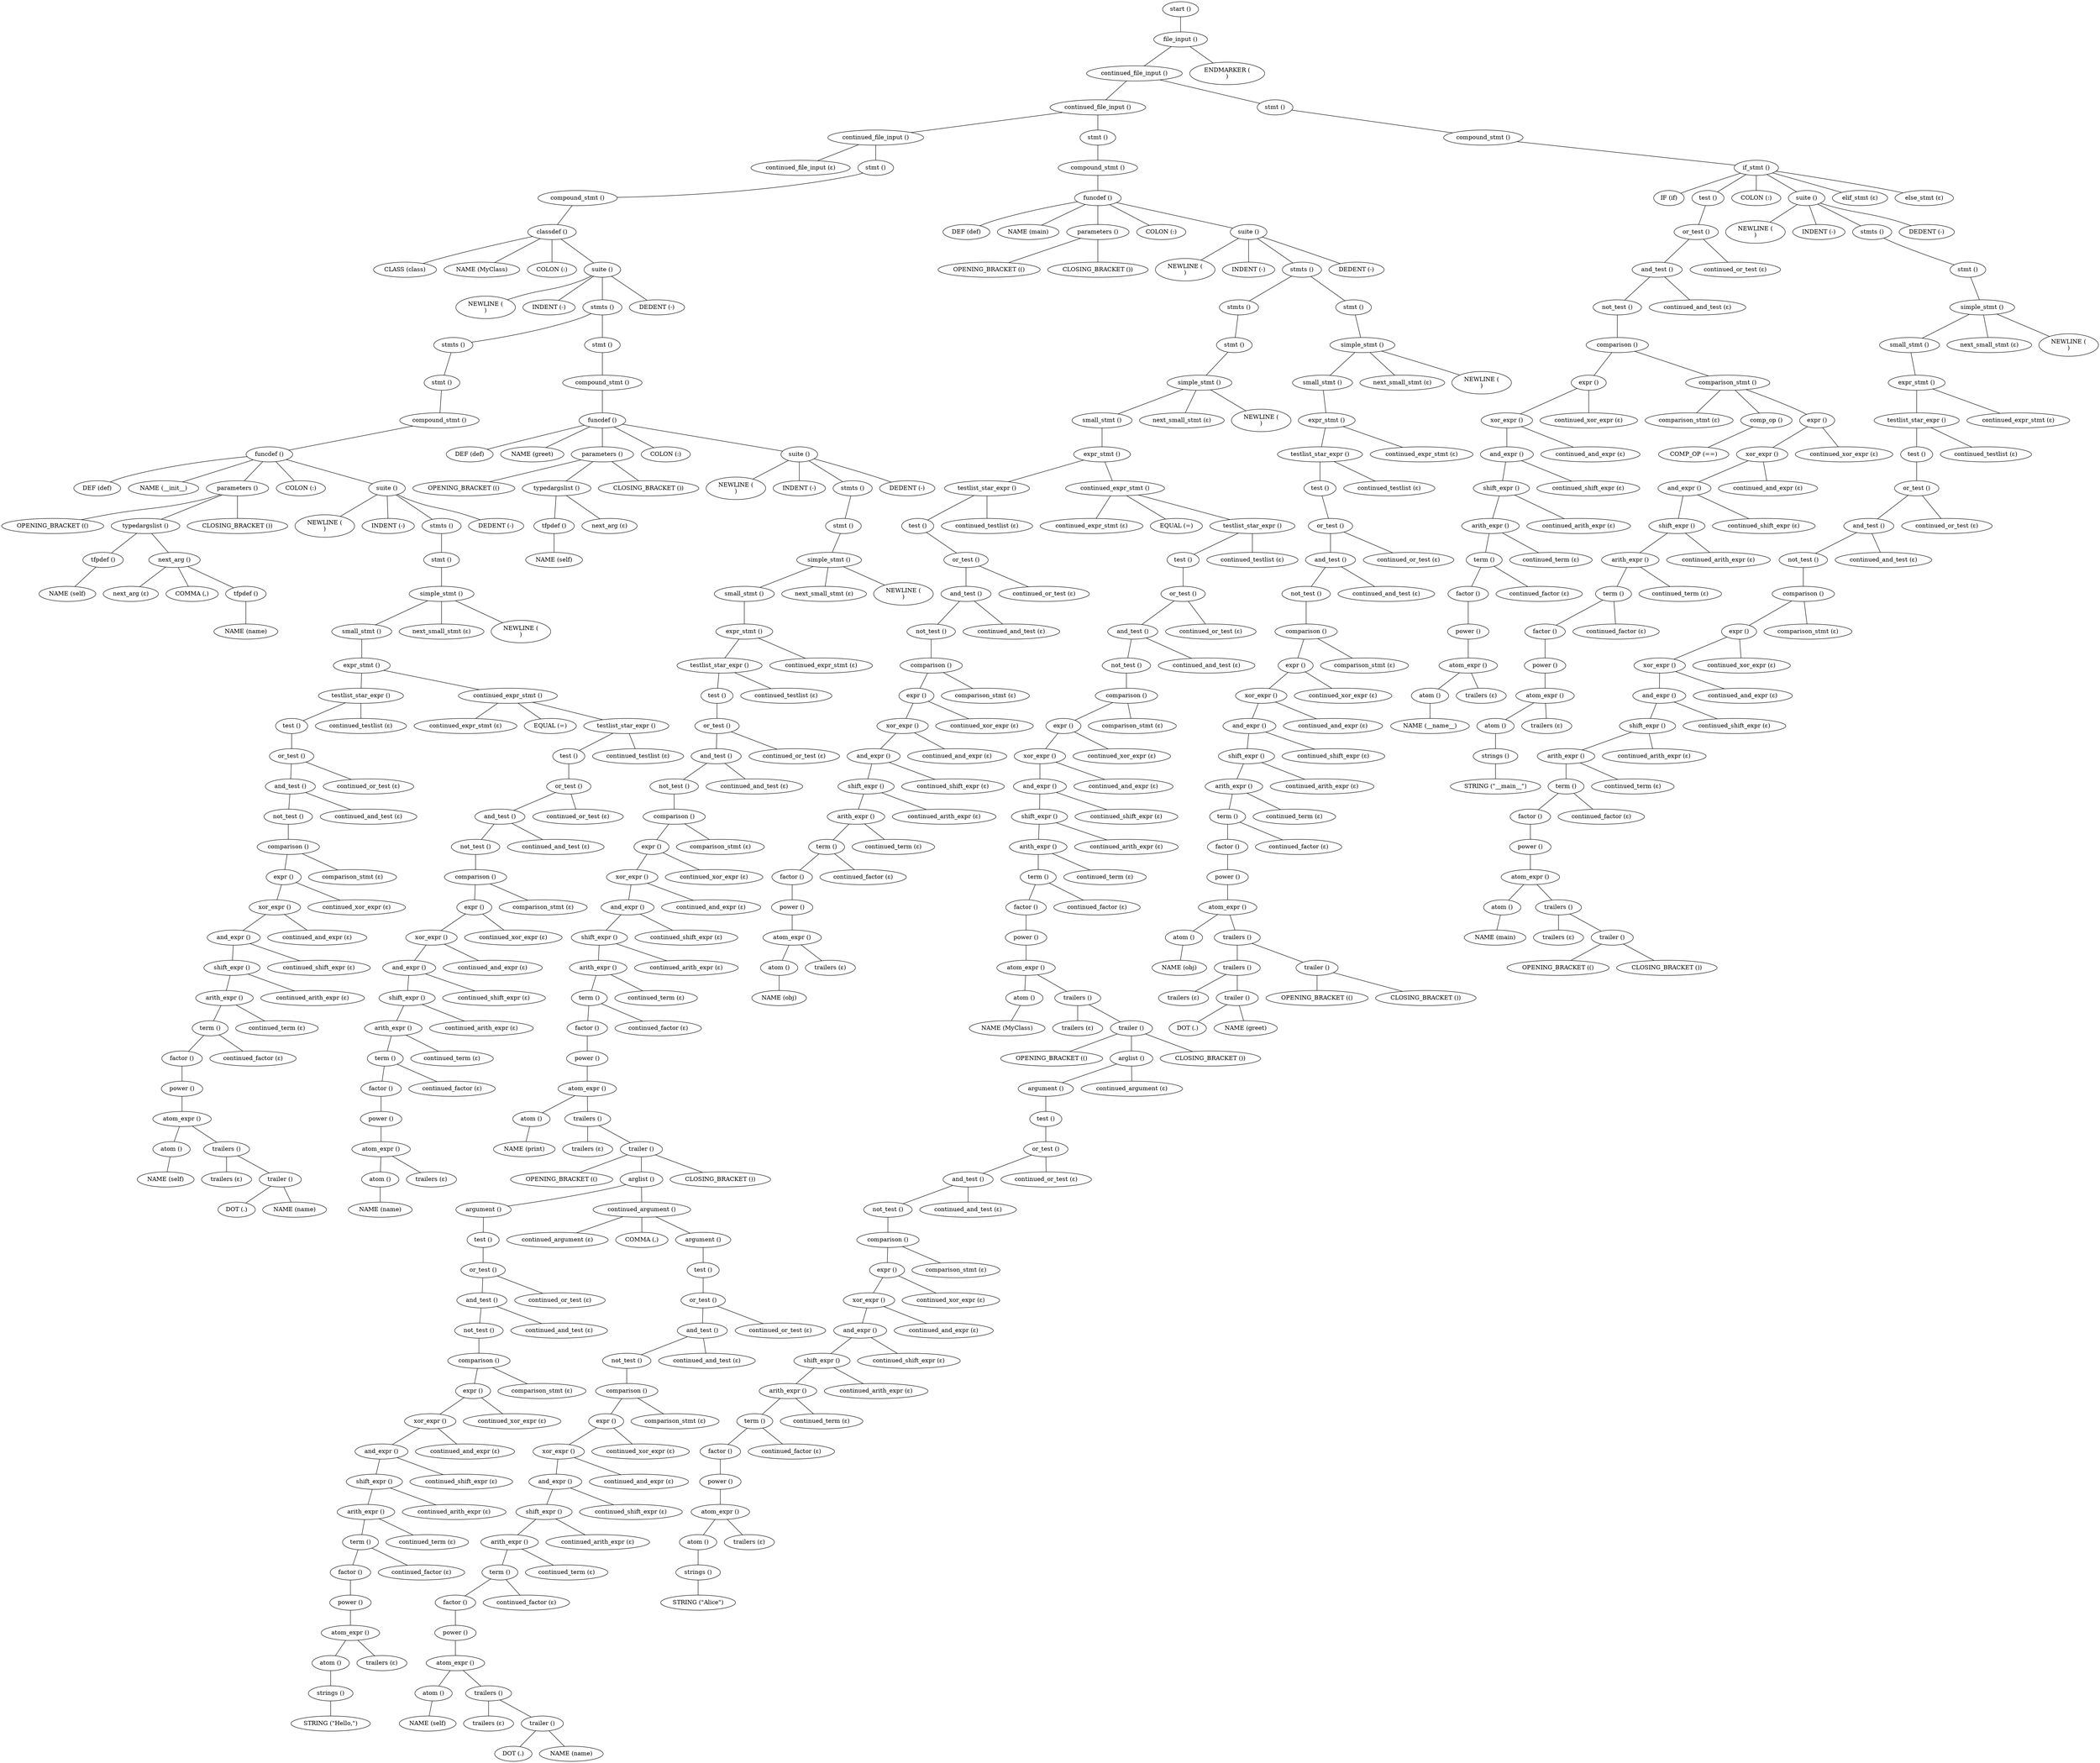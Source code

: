 Graph {
node1 [label="start ()"];
node2 [label="file_input ()"];
node3 [label="continued_file_input ()"];
node4 [label="continued_file_input ()"];
node5 [label="continued_file_input ()"];
node6 [label="continued_file_input (ε)"];
node7 [label="stmt ()"];
node8 [label="compound_stmt ()"];
node9 [label="classdef ()"];
node10 [label="CLASS (class)"];
node11 [label="NAME (MyClass)"];
node12 [label="COLON (:)"];
node13 [label="suite ()"];
node14 [label="NEWLINE (
)"];
node15 [label="INDENT (-)"];
node16 [label="stmts ()"];
node17 [label="stmts ()"];
node18 [label="stmt ()"];
node19 [label="compound_stmt ()"];
node20 [label="funcdef ()"];
node21 [label="DEF (def)"];
node22 [label="NAME (__init__)"];
node23 [label="parameters ()"];
node24 [label="OPENING_BRACKET (()"];
node25 [label="typedargslist ()"];
node26 [label="tfpdef ()"];
node27 [label="NAME (self)"];
node28 [label="next_arg ()"];
node29 [label="next_arg (ε)"];
node30 [label="COMMA (,)"];
node31 [label="tfpdef ()"];
node32 [label="NAME (name)"];
node33 [label="CLOSING_BRACKET ())"];
node34 [label="COLON (:)"];
node35 [label="suite ()"];
node36 [label="NEWLINE (
)"];
node37 [label="INDENT (-)"];
node38 [label="stmts ()"];
node39 [label="stmt ()"];
node40 [label="simple_stmt ()"];
node41 [label="small_stmt ()"];
node42 [label="expr_stmt ()"];
node43 [label="testlist_star_expr ()"];
node44 [label="test ()"];
node45 [label="or_test ()"];
node46 [label="and_test ()"];
node47 [label="not_test ()"];
node48 [label="comparison ()"];
node49 [label="expr ()"];
node50 [label="xor_expr ()"];
node51 [label="and_expr ()"];
node52 [label="shift_expr ()"];
node53 [label="arith_expr ()"];
node54 [label="term ()"];
node55 [label="factor ()"];
node56 [label="power ()"];
node57 [label="atom_expr ()"];
node58 [label="atom ()"];
node59 [label="NAME (self)"];
node60 [label="trailers ()"];
node61 [label="trailers (ε)"];
node62 [label="trailer ()"];
node63 [label="DOT (.)"];
node64 [label="NAME (name)"];
node65 [label="continued_factor (ε)"];
node66 [label="continued_term (ε)"];
node67 [label="continued_arith_expr (ε)"];
node68 [label="continued_shift_expr (ε)"];
node69 [label="continued_and_expr (ε)"];
node70 [label="continued_xor_expr (ε)"];
node71 [label="comparison_stmt (ε)"];
node72 [label="continued_and_test (ε)"];
node73 [label="continued_or_test (ε)"];
node74 [label="continued_testlist (ε)"];
node75 [label="continued_expr_stmt ()"];
node76 [label="continued_expr_stmt (ε)"];
node77 [label="EQUAL (=)"];
node78 [label="testlist_star_expr ()"];
node79 [label="test ()"];
node80 [label="or_test ()"];
node81 [label="and_test ()"];
node82 [label="not_test ()"];
node83 [label="comparison ()"];
node84 [label="expr ()"];
node85 [label="xor_expr ()"];
node86 [label="and_expr ()"];
node87 [label="shift_expr ()"];
node88 [label="arith_expr ()"];
node89 [label="term ()"];
node90 [label="factor ()"];
node91 [label="power ()"];
node92 [label="atom_expr ()"];
node93 [label="atom ()"];
node94 [label="NAME (name)"];
node95 [label="trailers (ε)"];
node96 [label="continued_factor (ε)"];
node97 [label="continued_term (ε)"];
node98 [label="continued_arith_expr (ε)"];
node99 [label="continued_shift_expr (ε)"];
node100 [label="continued_and_expr (ε)"];
node101 [label="continued_xor_expr (ε)"];
node102 [label="comparison_stmt (ε)"];
node103 [label="continued_and_test (ε)"];
node104 [label="continued_or_test (ε)"];
node105 [label="continued_testlist (ε)"];
node106 [label="next_small_stmt (ε)"];
node107 [label="NEWLINE (
)"];
node108 [label="DEDENT (-)"];
node109 [label="stmt ()"];
node110 [label="compound_stmt ()"];
node111 [label="funcdef ()"];
node112 [label="DEF (def)"];
node113 [label="NAME (greet)"];
node114 [label="parameters ()"];
node115 [label="OPENING_BRACKET (()"];
node116 [label="typedargslist ()"];
node117 [label="tfpdef ()"];
node118 [label="NAME (self)"];
node119 [label="next_arg (ε)"];
node120 [label="CLOSING_BRACKET ())"];
node121 [label="COLON (:)"];
node122 [label="suite ()"];
node123 [label="NEWLINE (
)"];
node124 [label="INDENT (-)"];
node125 [label="stmts ()"];
node126 [label="stmt ()"];
node127 [label="simple_stmt ()"];
node128 [label="small_stmt ()"];
node129 [label="expr_stmt ()"];
node130 [label="testlist_star_expr ()"];
node131 [label="test ()"];
node132 [label="or_test ()"];
node133 [label="and_test ()"];
node134 [label="not_test ()"];
node135 [label="comparison ()"];
node136 [label="expr ()"];
node137 [label="xor_expr ()"];
node138 [label="and_expr ()"];
node139 [label="shift_expr ()"];
node140 [label="arith_expr ()"];
node141 [label="term ()"];
node142 [label="factor ()"];
node143 [label="power ()"];
node144 [label="atom_expr ()"];
node145 [label="atom ()"];
node146 [label="NAME (print)"];
node147 [label="trailers ()"];
node148 [label="trailers (ε)"];
node149 [label="trailer ()"];
node150 [label="OPENING_BRACKET (()"];
node151 [label="arglist ()"];
node152 [label="argument ()"];
node153 [label="test ()"];
node154 [label="or_test ()"];
node155 [label="and_test ()"];
node156 [label="not_test ()"];
node157 [label="comparison ()"];
node158 [label="expr ()"];
node159 [label="xor_expr ()"];
node160 [label="and_expr ()"];
node161 [label="shift_expr ()"];
node162 [label="arith_expr ()"];
node163 [label="term ()"];
node164 [label="factor ()"];
node165 [label="power ()"];
node166 [label="atom_expr ()"];
node167 [label="atom ()"];
node168 [label="strings ()"];
node169 [label="STRING (&quot;Hello,&quot;)"];
node170 [label="trailers (ε)"];
node171 [label="continued_factor (ε)"];
node172 [label="continued_term (ε)"];
node173 [label="continued_arith_expr (ε)"];
node174 [label="continued_shift_expr (ε)"];
node175 [label="continued_and_expr (ε)"];
node176 [label="continued_xor_expr (ε)"];
node177 [label="comparison_stmt (ε)"];
node178 [label="continued_and_test (ε)"];
node179 [label="continued_or_test (ε)"];
node180 [label="continued_argument ()"];
node181 [label="continued_argument (ε)"];
node182 [label="COMMA (,)"];
node183 [label="argument ()"];
node184 [label="test ()"];
node185 [label="or_test ()"];
node186 [label="and_test ()"];
node187 [label="not_test ()"];
node188 [label="comparison ()"];
node189 [label="expr ()"];
node190 [label="xor_expr ()"];
node191 [label="and_expr ()"];
node192 [label="shift_expr ()"];
node193 [label="arith_expr ()"];
node194 [label="term ()"];
node195 [label="factor ()"];
node196 [label="power ()"];
node197 [label="atom_expr ()"];
node198 [label="atom ()"];
node199 [label="NAME (self)"];
node200 [label="trailers ()"];
node201 [label="trailers (ε)"];
node202 [label="trailer ()"];
node203 [label="DOT (.)"];
node204 [label="NAME (name)"];
node205 [label="continued_factor (ε)"];
node206 [label="continued_term (ε)"];
node207 [label="continued_arith_expr (ε)"];
node208 [label="continued_shift_expr (ε)"];
node209 [label="continued_and_expr (ε)"];
node210 [label="continued_xor_expr (ε)"];
node211 [label="comparison_stmt (ε)"];
node212 [label="continued_and_test (ε)"];
node213 [label="continued_or_test (ε)"];
node214 [label="CLOSING_BRACKET ())"];
node215 [label="continued_factor (ε)"];
node216 [label="continued_term (ε)"];
node217 [label="continued_arith_expr (ε)"];
node218 [label="continued_shift_expr (ε)"];
node219 [label="continued_and_expr (ε)"];
node220 [label="continued_xor_expr (ε)"];
node221 [label="comparison_stmt (ε)"];
node222 [label="continued_and_test (ε)"];
node223 [label="continued_or_test (ε)"];
node224 [label="continued_testlist (ε)"];
node225 [label="continued_expr_stmt (ε)"];
node226 [label="next_small_stmt (ε)"];
node227 [label="NEWLINE (
)"];
node228 [label="DEDENT (-)"];
node229 [label="DEDENT (-)"];
node230 [label="stmt ()"];
node231 [label="compound_stmt ()"];
node232 [label="funcdef ()"];
node233 [label="DEF (def)"];
node234 [label="NAME (main)"];
node235 [label="parameters ()"];
node236 [label="OPENING_BRACKET (()"];
node237 [label="CLOSING_BRACKET ())"];
node238 [label="COLON (:)"];
node239 [label="suite ()"];
node240 [label="NEWLINE (
)"];
node241 [label="INDENT (-)"];
node242 [label="stmts ()"];
node243 [label="stmts ()"];
node244 [label="stmt ()"];
node245 [label="simple_stmt ()"];
node246 [label="small_stmt ()"];
node247 [label="expr_stmt ()"];
node248 [label="testlist_star_expr ()"];
node249 [label="test ()"];
node250 [label="or_test ()"];
node251 [label="and_test ()"];
node252 [label="not_test ()"];
node253 [label="comparison ()"];
node254 [label="expr ()"];
node255 [label="xor_expr ()"];
node256 [label="and_expr ()"];
node257 [label="shift_expr ()"];
node258 [label="arith_expr ()"];
node259 [label="term ()"];
node260 [label="factor ()"];
node261 [label="power ()"];
node262 [label="atom_expr ()"];
node263 [label="atom ()"];
node264 [label="NAME (obj)"];
node265 [label="trailers (ε)"];
node266 [label="continued_factor (ε)"];
node267 [label="continued_term (ε)"];
node268 [label="continued_arith_expr (ε)"];
node269 [label="continued_shift_expr (ε)"];
node270 [label="continued_and_expr (ε)"];
node271 [label="continued_xor_expr (ε)"];
node272 [label="comparison_stmt (ε)"];
node273 [label="continued_and_test (ε)"];
node274 [label="continued_or_test (ε)"];
node275 [label="continued_testlist (ε)"];
node276 [label="continued_expr_stmt ()"];
node277 [label="continued_expr_stmt (ε)"];
node278 [label="EQUAL (=)"];
node279 [label="testlist_star_expr ()"];
node280 [label="test ()"];
node281 [label="or_test ()"];
node282 [label="and_test ()"];
node283 [label="not_test ()"];
node284 [label="comparison ()"];
node285 [label="expr ()"];
node286 [label="xor_expr ()"];
node287 [label="and_expr ()"];
node288 [label="shift_expr ()"];
node289 [label="arith_expr ()"];
node290 [label="term ()"];
node291 [label="factor ()"];
node292 [label="power ()"];
node293 [label="atom_expr ()"];
node294 [label="atom ()"];
node295 [label="NAME (MyClass)"];
node296 [label="trailers ()"];
node297 [label="trailers (ε)"];
node298 [label="trailer ()"];
node299 [label="OPENING_BRACKET (()"];
node300 [label="arglist ()"];
node301 [label="argument ()"];
node302 [label="test ()"];
node303 [label="or_test ()"];
node304 [label="and_test ()"];
node305 [label="not_test ()"];
node306 [label="comparison ()"];
node307 [label="expr ()"];
node308 [label="xor_expr ()"];
node309 [label="and_expr ()"];
node310 [label="shift_expr ()"];
node311 [label="arith_expr ()"];
node312 [label="term ()"];
node313 [label="factor ()"];
node314 [label="power ()"];
node315 [label="atom_expr ()"];
node316 [label="atom ()"];
node317 [label="strings ()"];
node318 [label="STRING (&quot;Alice&quot;)"];
node319 [label="trailers (ε)"];
node320 [label="continued_factor (ε)"];
node321 [label="continued_term (ε)"];
node322 [label="continued_arith_expr (ε)"];
node323 [label="continued_shift_expr (ε)"];
node324 [label="continued_and_expr (ε)"];
node325 [label="continued_xor_expr (ε)"];
node326 [label="comparison_stmt (ε)"];
node327 [label="continued_and_test (ε)"];
node328 [label="continued_or_test (ε)"];
node329 [label="continued_argument (ε)"];
node330 [label="CLOSING_BRACKET ())"];
node331 [label="continued_factor (ε)"];
node332 [label="continued_term (ε)"];
node333 [label="continued_arith_expr (ε)"];
node334 [label="continued_shift_expr (ε)"];
node335 [label="continued_and_expr (ε)"];
node336 [label="continued_xor_expr (ε)"];
node337 [label="comparison_stmt (ε)"];
node338 [label="continued_and_test (ε)"];
node339 [label="continued_or_test (ε)"];
node340 [label="continued_testlist (ε)"];
node341 [label="next_small_stmt (ε)"];
node342 [label="NEWLINE (
)"];
node343 [label="stmt ()"];
node344 [label="simple_stmt ()"];
node345 [label="small_stmt ()"];
node346 [label="expr_stmt ()"];
node347 [label="testlist_star_expr ()"];
node348 [label="test ()"];
node349 [label="or_test ()"];
node350 [label="and_test ()"];
node351 [label="not_test ()"];
node352 [label="comparison ()"];
node353 [label="expr ()"];
node354 [label="xor_expr ()"];
node355 [label="and_expr ()"];
node356 [label="shift_expr ()"];
node357 [label="arith_expr ()"];
node358 [label="term ()"];
node359 [label="factor ()"];
node360 [label="power ()"];
node361 [label="atom_expr ()"];
node362 [label="atom ()"];
node363 [label="NAME (obj)"];
node364 [label="trailers ()"];
node365 [label="trailers ()"];
node366 [label="trailers (ε)"];
node367 [label="trailer ()"];
node368 [label="DOT (.)"];
node369 [label="NAME (greet)"];
node370 [label="trailer ()"];
node371 [label="OPENING_BRACKET (()"];
node372 [label="CLOSING_BRACKET ())"];
node373 [label="continued_factor (ε)"];
node374 [label="continued_term (ε)"];
node375 [label="continued_arith_expr (ε)"];
node376 [label="continued_shift_expr (ε)"];
node377 [label="continued_and_expr (ε)"];
node378 [label="continued_xor_expr (ε)"];
node379 [label="comparison_stmt (ε)"];
node380 [label="continued_and_test (ε)"];
node381 [label="continued_or_test (ε)"];
node382 [label="continued_testlist (ε)"];
node383 [label="continued_expr_stmt (ε)"];
node384 [label="next_small_stmt (ε)"];
node385 [label="NEWLINE (
)"];
node386 [label="DEDENT (-)"];
node387 [label="stmt ()"];
node388 [label="compound_stmt ()"];
node389 [label="if_stmt ()"];
node390 [label="IF (if)"];
node391 [label="test ()"];
node392 [label="or_test ()"];
node393 [label="and_test ()"];
node394 [label="not_test ()"];
node395 [label="comparison ()"];
node396 [label="expr ()"];
node397 [label="xor_expr ()"];
node398 [label="and_expr ()"];
node399 [label="shift_expr ()"];
node400 [label="arith_expr ()"];
node401 [label="term ()"];
node402 [label="factor ()"];
node403 [label="power ()"];
node404 [label="atom_expr ()"];
node405 [label="atom ()"];
node406 [label="NAME (__name__)"];
node407 [label="trailers (ε)"];
node408 [label="continued_factor (ε)"];
node409 [label="continued_term (ε)"];
node410 [label="continued_arith_expr (ε)"];
node411 [label="continued_shift_expr (ε)"];
node412 [label="continued_and_expr (ε)"];
node413 [label="continued_xor_expr (ε)"];
node414 [label="comparison_stmt ()"];
node415 [label="comparison_stmt (ε)"];
node416 [label="comp_op ()"];
node417 [label="COMP_OP (==)"];
node418 [label="expr ()"];
node419 [label="xor_expr ()"];
node420 [label="and_expr ()"];
node421 [label="shift_expr ()"];
node422 [label="arith_expr ()"];
node423 [label="term ()"];
node424 [label="factor ()"];
node425 [label="power ()"];
node426 [label="atom_expr ()"];
node427 [label="atom ()"];
node428 [label="strings ()"];
node429 [label="STRING (&quot;__main__&quot;)"];
node430 [label="trailers (ε)"];
node431 [label="continued_factor (ε)"];
node432 [label="continued_term (ε)"];
node433 [label="continued_arith_expr (ε)"];
node434 [label="continued_shift_expr (ε)"];
node435 [label="continued_and_expr (ε)"];
node436 [label="continued_xor_expr (ε)"];
node437 [label="continued_and_test (ε)"];
node438 [label="continued_or_test (ε)"];
node439 [label="COLON (:)"];
node440 [label="suite ()"];
node441 [label="NEWLINE (
)"];
node442 [label="INDENT (-)"];
node443 [label="stmts ()"];
node444 [label="stmt ()"];
node445 [label="simple_stmt ()"];
node446 [label="small_stmt ()"];
node447 [label="expr_stmt ()"];
node448 [label="testlist_star_expr ()"];
node449 [label="test ()"];
node450 [label="or_test ()"];
node451 [label="and_test ()"];
node452 [label="not_test ()"];
node453 [label="comparison ()"];
node454 [label="expr ()"];
node455 [label="xor_expr ()"];
node456 [label="and_expr ()"];
node457 [label="shift_expr ()"];
node458 [label="arith_expr ()"];
node459 [label="term ()"];
node460 [label="factor ()"];
node461 [label="power ()"];
node462 [label="atom_expr ()"];
node463 [label="atom ()"];
node464 [label="NAME (main)"];
node465 [label="trailers ()"];
node466 [label="trailers (ε)"];
node467 [label="trailer ()"];
node468 [label="OPENING_BRACKET (()"];
node469 [label="CLOSING_BRACKET ())"];
node470 [label="continued_factor (ε)"];
node471 [label="continued_term (ε)"];
node472 [label="continued_arith_expr (ε)"];
node473 [label="continued_shift_expr (ε)"];
node474 [label="continued_and_expr (ε)"];
node475 [label="continued_xor_expr (ε)"];
node476 [label="comparison_stmt (ε)"];
node477 [label="continued_and_test (ε)"];
node478 [label="continued_or_test (ε)"];
node479 [label="continued_testlist (ε)"];
node480 [label="continued_expr_stmt (ε)"];
node481 [label="next_small_stmt (ε)"];
node482 [label="NEWLINE (
)"];
node483 [label="DEDENT (-)"];
node484 [label="elif_stmt (ε)"];
node485 [label="else_stmt (ε)"];
node486 [label="ENDMARKER (
)"];

node1 -- node2;
node2 -- node3;
node3 -- node4;
node4 -- node5;
node5 -- node6;
node5 -- node7;
node7 -- node8;
node8 -- node9;
node9 -- node10;
node9 -- node11;
node9 -- node12;
node9 -- node13;
node13 -- node14;
node13 -- node15;
node13 -- node16;
node16 -- node17;
node17 -- node18;
node18 -- node19;
node19 -- node20;
node20 -- node21;
node20 -- node22;
node20 -- node23;
node23 -- node24;
node23 -- node25;
node25 -- node26;
node26 -- node27;
node25 -- node28;
node28 -- node29;
node28 -- node30;
node28 -- node31;
node31 -- node32;
node23 -- node33;
node20 -- node34;
node20 -- node35;
node35 -- node36;
node35 -- node37;
node35 -- node38;
node38 -- node39;
node39 -- node40;
node40 -- node41;
node41 -- node42;
node42 -- node43;
node43 -- node44;
node44 -- node45;
node45 -- node46;
node46 -- node47;
node47 -- node48;
node48 -- node49;
node49 -- node50;
node50 -- node51;
node51 -- node52;
node52 -- node53;
node53 -- node54;
node54 -- node55;
node55 -- node56;
node56 -- node57;
node57 -- node58;
node58 -- node59;
node57 -- node60;
node60 -- node61;
node60 -- node62;
node62 -- node63;
node62 -- node64;
node54 -- node65;
node53 -- node66;
node52 -- node67;
node51 -- node68;
node50 -- node69;
node49 -- node70;
node48 -- node71;
node46 -- node72;
node45 -- node73;
node43 -- node74;
node42 -- node75;
node75 -- node76;
node75 -- node77;
node75 -- node78;
node78 -- node79;
node79 -- node80;
node80 -- node81;
node81 -- node82;
node82 -- node83;
node83 -- node84;
node84 -- node85;
node85 -- node86;
node86 -- node87;
node87 -- node88;
node88 -- node89;
node89 -- node90;
node90 -- node91;
node91 -- node92;
node92 -- node93;
node93 -- node94;
node92 -- node95;
node89 -- node96;
node88 -- node97;
node87 -- node98;
node86 -- node99;
node85 -- node100;
node84 -- node101;
node83 -- node102;
node81 -- node103;
node80 -- node104;
node78 -- node105;
node40 -- node106;
node40 -- node107;
node35 -- node108;
node16 -- node109;
node109 -- node110;
node110 -- node111;
node111 -- node112;
node111 -- node113;
node111 -- node114;
node114 -- node115;
node114 -- node116;
node116 -- node117;
node117 -- node118;
node116 -- node119;
node114 -- node120;
node111 -- node121;
node111 -- node122;
node122 -- node123;
node122 -- node124;
node122 -- node125;
node125 -- node126;
node126 -- node127;
node127 -- node128;
node128 -- node129;
node129 -- node130;
node130 -- node131;
node131 -- node132;
node132 -- node133;
node133 -- node134;
node134 -- node135;
node135 -- node136;
node136 -- node137;
node137 -- node138;
node138 -- node139;
node139 -- node140;
node140 -- node141;
node141 -- node142;
node142 -- node143;
node143 -- node144;
node144 -- node145;
node145 -- node146;
node144 -- node147;
node147 -- node148;
node147 -- node149;
node149 -- node150;
node149 -- node151;
node151 -- node152;
node152 -- node153;
node153 -- node154;
node154 -- node155;
node155 -- node156;
node156 -- node157;
node157 -- node158;
node158 -- node159;
node159 -- node160;
node160 -- node161;
node161 -- node162;
node162 -- node163;
node163 -- node164;
node164 -- node165;
node165 -- node166;
node166 -- node167;
node167 -- node168;
node168 -- node169;
node166 -- node170;
node163 -- node171;
node162 -- node172;
node161 -- node173;
node160 -- node174;
node159 -- node175;
node158 -- node176;
node157 -- node177;
node155 -- node178;
node154 -- node179;
node151 -- node180;
node180 -- node181;
node180 -- node182;
node180 -- node183;
node183 -- node184;
node184 -- node185;
node185 -- node186;
node186 -- node187;
node187 -- node188;
node188 -- node189;
node189 -- node190;
node190 -- node191;
node191 -- node192;
node192 -- node193;
node193 -- node194;
node194 -- node195;
node195 -- node196;
node196 -- node197;
node197 -- node198;
node198 -- node199;
node197 -- node200;
node200 -- node201;
node200 -- node202;
node202 -- node203;
node202 -- node204;
node194 -- node205;
node193 -- node206;
node192 -- node207;
node191 -- node208;
node190 -- node209;
node189 -- node210;
node188 -- node211;
node186 -- node212;
node185 -- node213;
node149 -- node214;
node141 -- node215;
node140 -- node216;
node139 -- node217;
node138 -- node218;
node137 -- node219;
node136 -- node220;
node135 -- node221;
node133 -- node222;
node132 -- node223;
node130 -- node224;
node129 -- node225;
node127 -- node226;
node127 -- node227;
node122 -- node228;
node13 -- node229;
node4 -- node230;
node230 -- node231;
node231 -- node232;
node232 -- node233;
node232 -- node234;
node232 -- node235;
node235 -- node236;
node235 -- node237;
node232 -- node238;
node232 -- node239;
node239 -- node240;
node239 -- node241;
node239 -- node242;
node242 -- node243;
node243 -- node244;
node244 -- node245;
node245 -- node246;
node246 -- node247;
node247 -- node248;
node248 -- node249;
node249 -- node250;
node250 -- node251;
node251 -- node252;
node252 -- node253;
node253 -- node254;
node254 -- node255;
node255 -- node256;
node256 -- node257;
node257 -- node258;
node258 -- node259;
node259 -- node260;
node260 -- node261;
node261 -- node262;
node262 -- node263;
node263 -- node264;
node262 -- node265;
node259 -- node266;
node258 -- node267;
node257 -- node268;
node256 -- node269;
node255 -- node270;
node254 -- node271;
node253 -- node272;
node251 -- node273;
node250 -- node274;
node248 -- node275;
node247 -- node276;
node276 -- node277;
node276 -- node278;
node276 -- node279;
node279 -- node280;
node280 -- node281;
node281 -- node282;
node282 -- node283;
node283 -- node284;
node284 -- node285;
node285 -- node286;
node286 -- node287;
node287 -- node288;
node288 -- node289;
node289 -- node290;
node290 -- node291;
node291 -- node292;
node292 -- node293;
node293 -- node294;
node294 -- node295;
node293 -- node296;
node296 -- node297;
node296 -- node298;
node298 -- node299;
node298 -- node300;
node300 -- node301;
node301 -- node302;
node302 -- node303;
node303 -- node304;
node304 -- node305;
node305 -- node306;
node306 -- node307;
node307 -- node308;
node308 -- node309;
node309 -- node310;
node310 -- node311;
node311 -- node312;
node312 -- node313;
node313 -- node314;
node314 -- node315;
node315 -- node316;
node316 -- node317;
node317 -- node318;
node315 -- node319;
node312 -- node320;
node311 -- node321;
node310 -- node322;
node309 -- node323;
node308 -- node324;
node307 -- node325;
node306 -- node326;
node304 -- node327;
node303 -- node328;
node300 -- node329;
node298 -- node330;
node290 -- node331;
node289 -- node332;
node288 -- node333;
node287 -- node334;
node286 -- node335;
node285 -- node336;
node284 -- node337;
node282 -- node338;
node281 -- node339;
node279 -- node340;
node245 -- node341;
node245 -- node342;
node242 -- node343;
node343 -- node344;
node344 -- node345;
node345 -- node346;
node346 -- node347;
node347 -- node348;
node348 -- node349;
node349 -- node350;
node350 -- node351;
node351 -- node352;
node352 -- node353;
node353 -- node354;
node354 -- node355;
node355 -- node356;
node356 -- node357;
node357 -- node358;
node358 -- node359;
node359 -- node360;
node360 -- node361;
node361 -- node362;
node362 -- node363;
node361 -- node364;
node364 -- node365;
node365 -- node366;
node365 -- node367;
node367 -- node368;
node367 -- node369;
node364 -- node370;
node370 -- node371;
node370 -- node372;
node358 -- node373;
node357 -- node374;
node356 -- node375;
node355 -- node376;
node354 -- node377;
node353 -- node378;
node352 -- node379;
node350 -- node380;
node349 -- node381;
node347 -- node382;
node346 -- node383;
node344 -- node384;
node344 -- node385;
node239 -- node386;
node3 -- node387;
node387 -- node388;
node388 -- node389;
node389 -- node390;
node389 -- node391;
node391 -- node392;
node392 -- node393;
node393 -- node394;
node394 -- node395;
node395 -- node396;
node396 -- node397;
node397 -- node398;
node398 -- node399;
node399 -- node400;
node400 -- node401;
node401 -- node402;
node402 -- node403;
node403 -- node404;
node404 -- node405;
node405 -- node406;
node404 -- node407;
node401 -- node408;
node400 -- node409;
node399 -- node410;
node398 -- node411;
node397 -- node412;
node396 -- node413;
node395 -- node414;
node414 -- node415;
node414 -- node416;
node416 -- node417;
node414 -- node418;
node418 -- node419;
node419 -- node420;
node420 -- node421;
node421 -- node422;
node422 -- node423;
node423 -- node424;
node424 -- node425;
node425 -- node426;
node426 -- node427;
node427 -- node428;
node428 -- node429;
node426 -- node430;
node423 -- node431;
node422 -- node432;
node421 -- node433;
node420 -- node434;
node419 -- node435;
node418 -- node436;
node393 -- node437;
node392 -- node438;
node389 -- node439;
node389 -- node440;
node440 -- node441;
node440 -- node442;
node440 -- node443;
node443 -- node444;
node444 -- node445;
node445 -- node446;
node446 -- node447;
node447 -- node448;
node448 -- node449;
node449 -- node450;
node450 -- node451;
node451 -- node452;
node452 -- node453;
node453 -- node454;
node454 -- node455;
node455 -- node456;
node456 -- node457;
node457 -- node458;
node458 -- node459;
node459 -- node460;
node460 -- node461;
node461 -- node462;
node462 -- node463;
node463 -- node464;
node462 -- node465;
node465 -- node466;
node465 -- node467;
node467 -- node468;
node467 -- node469;
node459 -- node470;
node458 -- node471;
node457 -- node472;
node456 -- node473;
node455 -- node474;
node454 -- node475;
node453 -- node476;
node451 -- node477;
node450 -- node478;
node448 -- node479;
node447 -- node480;
node445 -- node481;
node445 -- node482;
node440 -- node483;
node389 -- node484;
node389 -- node485;
node2 -- node486;

}
